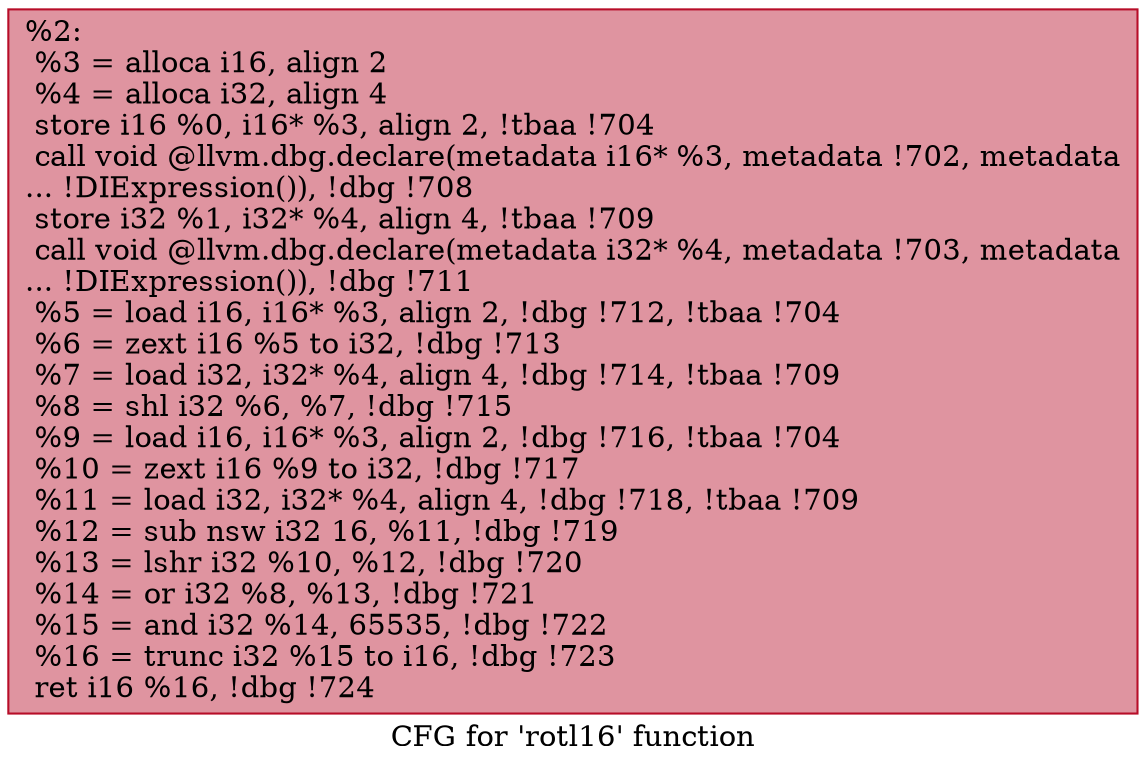 digraph "CFG for 'rotl16' function" {
	label="CFG for 'rotl16' function";

	Node0xb0f1f0 [shape=record,color="#b70d28ff", style=filled, fillcolor="#b70d2870",label="{%2:\l  %3 = alloca i16, align 2\l  %4 = alloca i32, align 4\l  store i16 %0, i16* %3, align 2, !tbaa !704\l  call void @llvm.dbg.declare(metadata i16* %3, metadata !702, metadata\l... !DIExpression()), !dbg !708\l  store i32 %1, i32* %4, align 4, !tbaa !709\l  call void @llvm.dbg.declare(metadata i32* %4, metadata !703, metadata\l... !DIExpression()), !dbg !711\l  %5 = load i16, i16* %3, align 2, !dbg !712, !tbaa !704\l  %6 = zext i16 %5 to i32, !dbg !713\l  %7 = load i32, i32* %4, align 4, !dbg !714, !tbaa !709\l  %8 = shl i32 %6, %7, !dbg !715\l  %9 = load i16, i16* %3, align 2, !dbg !716, !tbaa !704\l  %10 = zext i16 %9 to i32, !dbg !717\l  %11 = load i32, i32* %4, align 4, !dbg !718, !tbaa !709\l  %12 = sub nsw i32 16, %11, !dbg !719\l  %13 = lshr i32 %10, %12, !dbg !720\l  %14 = or i32 %8, %13, !dbg !721\l  %15 = and i32 %14, 65535, !dbg !722\l  %16 = trunc i32 %15 to i16, !dbg !723\l  ret i16 %16, !dbg !724\l}"];
}
